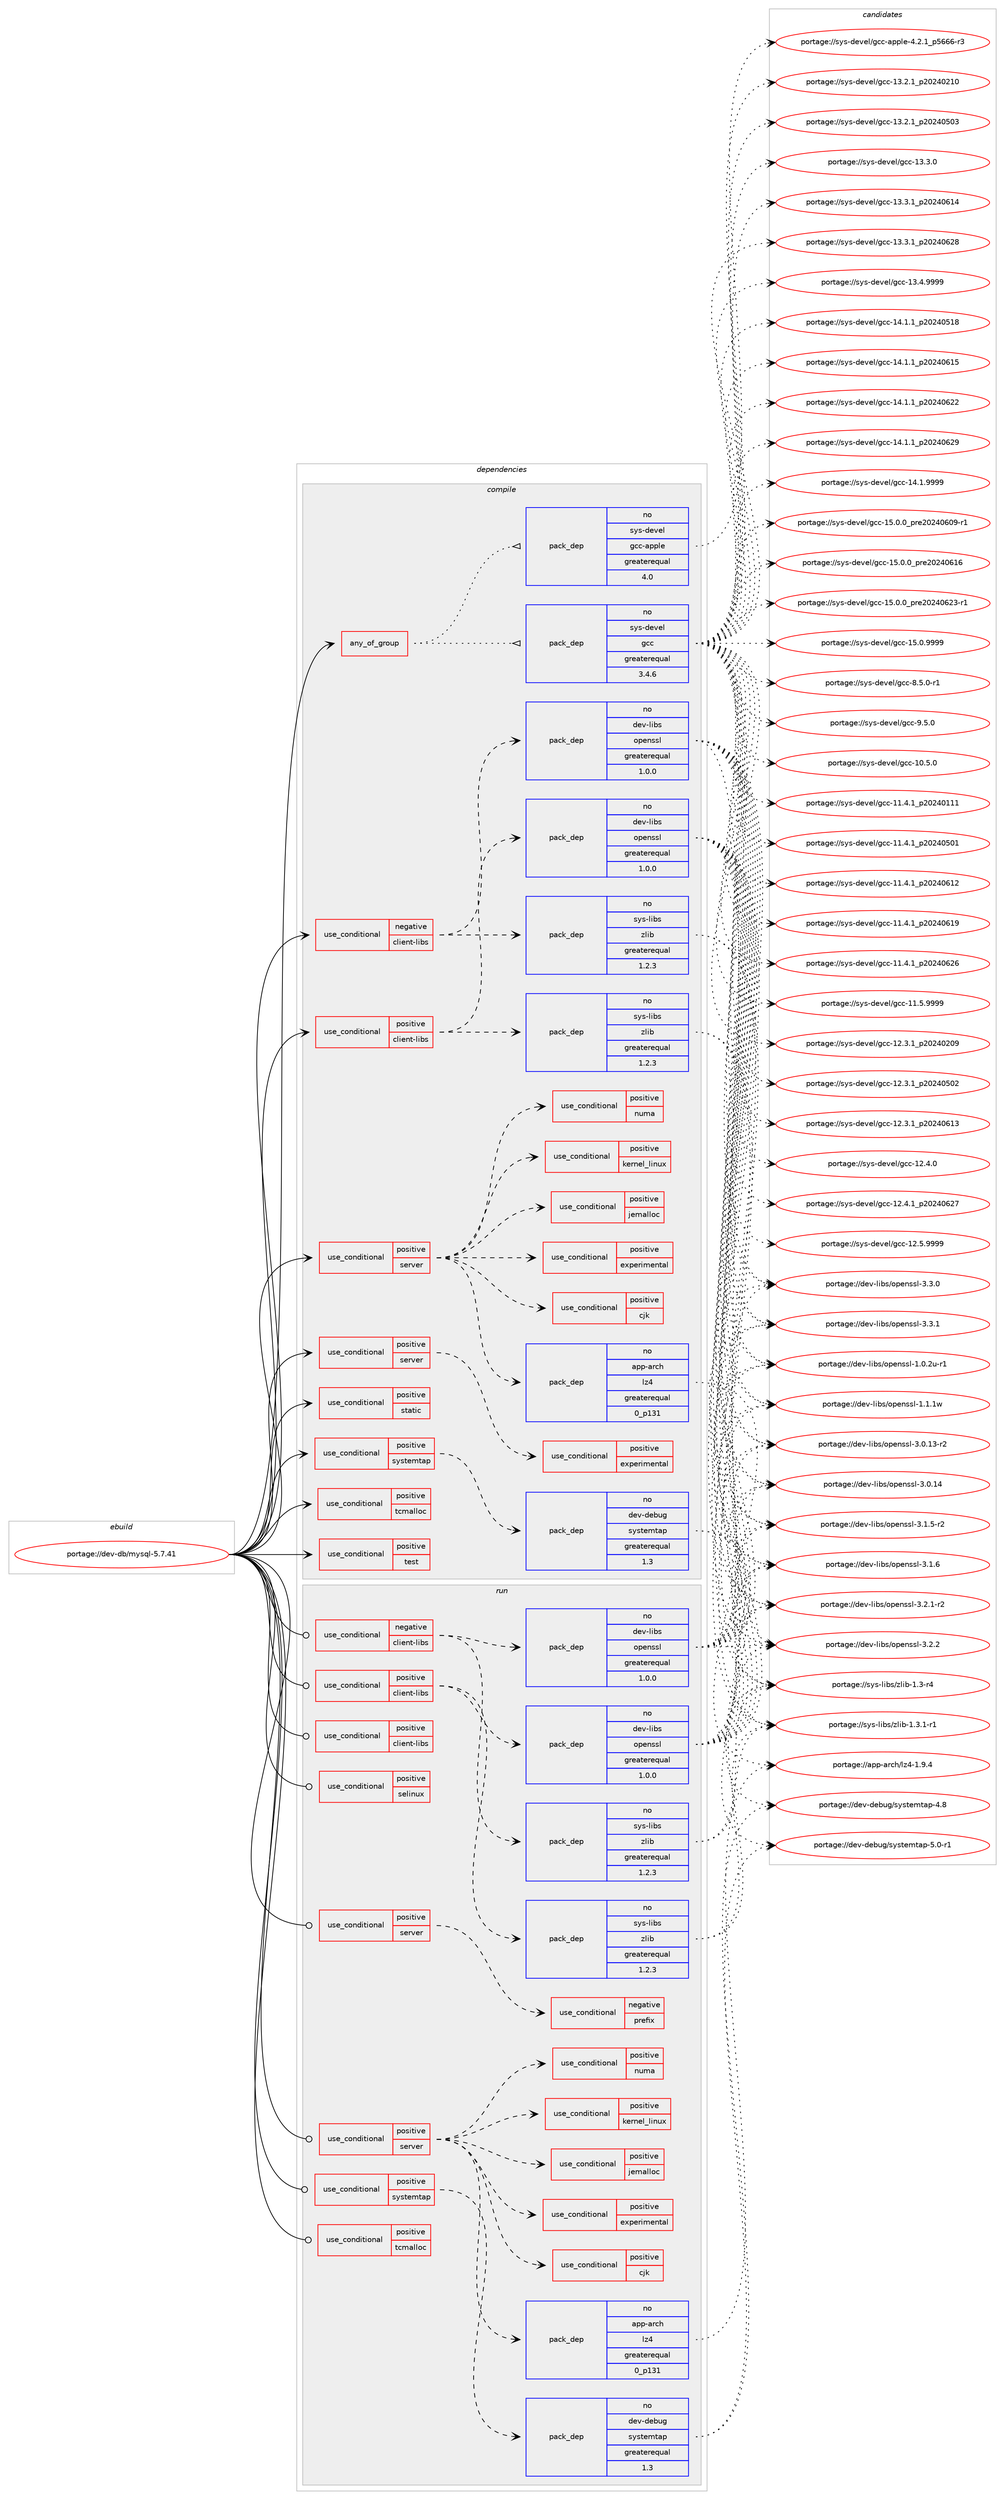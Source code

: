 digraph prolog {

# *************
# Graph options
# *************

newrank=true;
concentrate=true;
compound=true;
graph [rankdir=LR,fontname=Helvetica,fontsize=10,ranksep=1.5];#, ranksep=2.5, nodesep=0.2];
edge  [arrowhead=vee];
node  [fontname=Helvetica,fontsize=10];

# **********
# The ebuild
# **********

subgraph cluster_leftcol {
color=gray;
rank=same;
label=<<i>ebuild</i>>;
id [label="portage://dev-db/mysql-5.7.41", color=red, width=4, href="../dev-db/mysql-5.7.41.svg"];
}

# ****************
# The dependencies
# ****************

subgraph cluster_midcol {
color=gray;
label=<<i>dependencies</i>>;
subgraph cluster_compile {
fillcolor="#eeeeee";
style=filled;
label=<<i>compile</i>>;
subgraph any852 {
dependency30864 [label=<<TABLE BORDER="0" CELLBORDER="1" CELLSPACING="0" CELLPADDING="4"><TR><TD CELLPADDING="10">any_of_group</TD></TR></TABLE>>, shape=none, color=red];subgraph pack12685 {
dependency30865 [label=<<TABLE BORDER="0" CELLBORDER="1" CELLSPACING="0" CELLPADDING="4" WIDTH="220"><TR><TD ROWSPAN="6" CELLPADDING="30">pack_dep</TD></TR><TR><TD WIDTH="110">no</TD></TR><TR><TD>sys-devel</TD></TR><TR><TD>gcc</TD></TR><TR><TD>greaterequal</TD></TR><TR><TD>3.4.6</TD></TR></TABLE>>, shape=none, color=blue];
}
dependency30864:e -> dependency30865:w [weight=20,style="dotted",arrowhead="oinv"];
subgraph pack12686 {
dependency30866 [label=<<TABLE BORDER="0" CELLBORDER="1" CELLSPACING="0" CELLPADDING="4" WIDTH="220"><TR><TD ROWSPAN="6" CELLPADDING="30">pack_dep</TD></TR><TR><TD WIDTH="110">no</TD></TR><TR><TD>sys-devel</TD></TR><TR><TD>gcc-apple</TD></TR><TR><TD>greaterequal</TD></TR><TR><TD>4.0</TD></TR></TABLE>>, shape=none, color=blue];
}
dependency30864:e -> dependency30866:w [weight=20,style="dotted",arrowhead="oinv"];
}
id:e -> dependency30864:w [weight=20,style="solid",arrowhead="vee"];
subgraph cond17272 {
dependency30867 [label=<<TABLE BORDER="0" CELLBORDER="1" CELLSPACING="0" CELLPADDING="4"><TR><TD ROWSPAN="3" CELLPADDING="10">use_conditional</TD></TR><TR><TD>negative</TD></TR><TR><TD>client-libs</TD></TR></TABLE>>, shape=none, color=red];
# *** BEGIN UNKNOWN DEPENDENCY TYPE (TODO) ***
# dependency30867 -> package_dependency(portage://dev-db/mysql-5.7.41,install,no,dev-db,mysql-connector-c,none,[,,],[],[use(optenable(abi_x86_32),negative),use(optenable(abi_x86_64),negative),use(optenable(abi_x86_x32),negative),use(optenable(abi_mips_n32),negative),use(optenable(abi_mips_n64),negative),use(optenable(abi_mips_o32),negative),use(optenable(abi_s390_32),negative),use(optenable(abi_s390_64),negative),use(optenable(static-libs),none)])
# *** END UNKNOWN DEPENDENCY TYPE (TODO) ***

subgraph pack12687 {
dependency30868 [label=<<TABLE BORDER="0" CELLBORDER="1" CELLSPACING="0" CELLPADDING="4" WIDTH="220"><TR><TD ROWSPAN="6" CELLPADDING="30">pack_dep</TD></TR><TR><TD WIDTH="110">no</TD></TR><TR><TD>sys-libs</TD></TR><TR><TD>zlib</TD></TR><TR><TD>greaterequal</TD></TR><TR><TD>1.2.3</TD></TR></TABLE>>, shape=none, color=blue];
}
dependency30867:e -> dependency30868:w [weight=20,style="dashed",arrowhead="vee"];
subgraph pack12688 {
dependency30869 [label=<<TABLE BORDER="0" CELLBORDER="1" CELLSPACING="0" CELLPADDING="4" WIDTH="220"><TR><TD ROWSPAN="6" CELLPADDING="30">pack_dep</TD></TR><TR><TD WIDTH="110">no</TD></TR><TR><TD>dev-libs</TD></TR><TR><TD>openssl</TD></TR><TR><TD>greaterequal</TD></TR><TR><TD>1.0.0</TD></TR></TABLE>>, shape=none, color=blue];
}
dependency30867:e -> dependency30869:w [weight=20,style="dashed",arrowhead="vee"];
}
id:e -> dependency30867:w [weight=20,style="solid",arrowhead="vee"];
subgraph cond17273 {
dependency30870 [label=<<TABLE BORDER="0" CELLBORDER="1" CELLSPACING="0" CELLPADDING="4"><TR><TD ROWSPAN="3" CELLPADDING="10">use_conditional</TD></TR><TR><TD>positive</TD></TR><TR><TD>client-libs</TD></TR></TABLE>>, shape=none, color=red];
subgraph pack12689 {
dependency30871 [label=<<TABLE BORDER="0" CELLBORDER="1" CELLSPACING="0" CELLPADDING="4" WIDTH="220"><TR><TD ROWSPAN="6" CELLPADDING="30">pack_dep</TD></TR><TR><TD WIDTH="110">no</TD></TR><TR><TD>sys-libs</TD></TR><TR><TD>zlib</TD></TR><TR><TD>greaterequal</TD></TR><TR><TD>1.2.3</TD></TR></TABLE>>, shape=none, color=blue];
}
dependency30870:e -> dependency30871:w [weight=20,style="dashed",arrowhead="vee"];
subgraph pack12690 {
dependency30872 [label=<<TABLE BORDER="0" CELLBORDER="1" CELLSPACING="0" CELLPADDING="4" WIDTH="220"><TR><TD ROWSPAN="6" CELLPADDING="30">pack_dep</TD></TR><TR><TD WIDTH="110">no</TD></TR><TR><TD>dev-libs</TD></TR><TR><TD>openssl</TD></TR><TR><TD>greaterequal</TD></TR><TR><TD>1.0.0</TD></TR></TABLE>>, shape=none, color=blue];
}
dependency30870:e -> dependency30872:w [weight=20,style="dashed",arrowhead="vee"];
}
id:e -> dependency30870:w [weight=20,style="solid",arrowhead="vee"];
subgraph cond17274 {
dependency30873 [label=<<TABLE BORDER="0" CELLBORDER="1" CELLSPACING="0" CELLPADDING="4"><TR><TD ROWSPAN="3" CELLPADDING="10">use_conditional</TD></TR><TR><TD>positive</TD></TR><TR><TD>server</TD></TR></TABLE>>, shape=none, color=red];
subgraph pack12691 {
dependency30874 [label=<<TABLE BORDER="0" CELLBORDER="1" CELLSPACING="0" CELLPADDING="4" WIDTH="220"><TR><TD ROWSPAN="6" CELLPADDING="30">pack_dep</TD></TR><TR><TD WIDTH="110">no</TD></TR><TR><TD>app-arch</TD></TR><TR><TD>lz4</TD></TR><TR><TD>greaterequal</TD></TR><TR><TD>0_p131</TD></TR></TABLE>>, shape=none, color=blue];
}
dependency30873:e -> dependency30874:w [weight=20,style="dashed",arrowhead="vee"];
# *** BEGIN UNKNOWN DEPENDENCY TYPE (TODO) ***
# dependency30873 -> package_dependency(portage://dev-db/mysql-5.7.41,install,no,virtual,libcrypt,none,[,,],any_same_slot,[])
# *** END UNKNOWN DEPENDENCY TYPE (TODO) ***

subgraph cond17275 {
dependency30875 [label=<<TABLE BORDER="0" CELLBORDER="1" CELLSPACING="0" CELLPADDING="4"><TR><TD ROWSPAN="3" CELLPADDING="10">use_conditional</TD></TR><TR><TD>positive</TD></TR><TR><TD>cjk</TD></TR></TABLE>>, shape=none, color=red];
# *** BEGIN UNKNOWN DEPENDENCY TYPE (TODO) ***
# dependency30875 -> package_dependency(portage://dev-db/mysql-5.7.41,install,no,app-text,mecab,none,[,,],any_same_slot,[])
# *** END UNKNOWN DEPENDENCY TYPE (TODO) ***

}
dependency30873:e -> dependency30875:w [weight=20,style="dashed",arrowhead="vee"];
subgraph cond17276 {
dependency30876 [label=<<TABLE BORDER="0" CELLBORDER="1" CELLSPACING="0" CELLPADDING="4"><TR><TD ROWSPAN="3" CELLPADDING="10">use_conditional</TD></TR><TR><TD>positive</TD></TR><TR><TD>experimental</TD></TR></TABLE>>, shape=none, color=red];
# *** BEGIN UNKNOWN DEPENDENCY TYPE (TODO) ***
# dependency30876 -> package_dependency(portage://dev-db/mysql-5.7.41,install,no,dev-libs,libevent,none,[,,],any_same_slot,[use(enable(ssl),none)])
# *** END UNKNOWN DEPENDENCY TYPE (TODO) ***

# *** BEGIN UNKNOWN DEPENDENCY TYPE (TODO) ***
# dependency30876 -> package_dependency(portage://dev-db/mysql-5.7.41,install,no,dev-libs,protobuf,none,[,,],any_same_slot,[])
# *** END UNKNOWN DEPENDENCY TYPE (TODO) ***

# *** BEGIN UNKNOWN DEPENDENCY TYPE (TODO) ***
# dependency30876 -> package_dependency(portage://dev-db/mysql-5.7.41,install,no,net-libs,libtirpc,none,[,,],any_same_slot,[])
# *** END UNKNOWN DEPENDENCY TYPE (TODO) ***

}
dependency30873:e -> dependency30876:w [weight=20,style="dashed",arrowhead="vee"];
subgraph cond17277 {
dependency30877 [label=<<TABLE BORDER="0" CELLBORDER="1" CELLSPACING="0" CELLPADDING="4"><TR><TD ROWSPAN="3" CELLPADDING="10">use_conditional</TD></TR><TR><TD>positive</TD></TR><TR><TD>jemalloc</TD></TR></TABLE>>, shape=none, color=red];
# *** BEGIN UNKNOWN DEPENDENCY TYPE (TODO) ***
# dependency30877 -> package_dependency(portage://dev-db/mysql-5.7.41,install,no,dev-libs,jemalloc,none,[,,],[slot(0),equal],[])
# *** END UNKNOWN DEPENDENCY TYPE (TODO) ***

}
dependency30873:e -> dependency30877:w [weight=20,style="dashed",arrowhead="vee"];
subgraph cond17278 {
dependency30878 [label=<<TABLE BORDER="0" CELLBORDER="1" CELLSPACING="0" CELLPADDING="4"><TR><TD ROWSPAN="3" CELLPADDING="10">use_conditional</TD></TR><TR><TD>positive</TD></TR><TR><TD>kernel_linux</TD></TR></TABLE>>, shape=none, color=red];
# *** BEGIN UNKNOWN DEPENDENCY TYPE (TODO) ***
# dependency30878 -> package_dependency(portage://dev-db/mysql-5.7.41,install,no,dev-libs,libaio,none,[,,],[slot(0),equal],[])
# *** END UNKNOWN DEPENDENCY TYPE (TODO) ***

# *** BEGIN UNKNOWN DEPENDENCY TYPE (TODO) ***
# dependency30878 -> package_dependency(portage://dev-db/mysql-5.7.41,install,no,sys-process,procps,none,[,,],[slot(0),equal],[])
# *** END UNKNOWN DEPENDENCY TYPE (TODO) ***

}
dependency30873:e -> dependency30878:w [weight=20,style="dashed",arrowhead="vee"];
subgraph cond17279 {
dependency30879 [label=<<TABLE BORDER="0" CELLBORDER="1" CELLSPACING="0" CELLPADDING="4"><TR><TD ROWSPAN="3" CELLPADDING="10">use_conditional</TD></TR><TR><TD>positive</TD></TR><TR><TD>numa</TD></TR></TABLE>>, shape=none, color=red];
# *** BEGIN UNKNOWN DEPENDENCY TYPE (TODO) ***
# dependency30879 -> package_dependency(portage://dev-db/mysql-5.7.41,install,no,sys-process,numactl,none,[,,],[],[])
# *** END UNKNOWN DEPENDENCY TYPE (TODO) ***

}
dependency30873:e -> dependency30879:w [weight=20,style="dashed",arrowhead="vee"];
}
id:e -> dependency30873:w [weight=20,style="solid",arrowhead="vee"];
subgraph cond17280 {
dependency30880 [label=<<TABLE BORDER="0" CELLBORDER="1" CELLSPACING="0" CELLPADDING="4"><TR><TD ROWSPAN="3" CELLPADDING="10">use_conditional</TD></TR><TR><TD>positive</TD></TR><TR><TD>server</TD></TR></TABLE>>, shape=none, color=red];
# *** BEGIN UNKNOWN DEPENDENCY TYPE (TODO) ***
# dependency30880 -> package_dependency(portage://dev-db/mysql-5.7.41,install,no,dev-libs,libevent,none,[,,],any_same_slot,[use(enable(ssl),none)])
# *** END UNKNOWN DEPENDENCY TYPE (TODO) ***

subgraph cond17281 {
dependency30881 [label=<<TABLE BORDER="0" CELLBORDER="1" CELLSPACING="0" CELLPADDING="4"><TR><TD ROWSPAN="3" CELLPADDING="10">use_conditional</TD></TR><TR><TD>positive</TD></TR><TR><TD>experimental</TD></TR></TABLE>>, shape=none, color=red];
# *** BEGIN UNKNOWN DEPENDENCY TYPE (TODO) ***
# dependency30881 -> package_dependency(portage://dev-db/mysql-5.7.41,install,no,net-libs,rpcsvc-proto,none,[,,],[],[])
# *** END UNKNOWN DEPENDENCY TYPE (TODO) ***

}
dependency30880:e -> dependency30881:w [weight=20,style="dashed",arrowhead="vee"];
}
id:e -> dependency30880:w [weight=20,style="solid",arrowhead="vee"];
subgraph cond17282 {
dependency30882 [label=<<TABLE BORDER="0" CELLBORDER="1" CELLSPACING="0" CELLPADDING="4"><TR><TD ROWSPAN="3" CELLPADDING="10">use_conditional</TD></TR><TR><TD>positive</TD></TR><TR><TD>static</TD></TR></TABLE>>, shape=none, color=red];
# *** BEGIN UNKNOWN DEPENDENCY TYPE (TODO) ***
# dependency30882 -> package_dependency(portage://dev-db/mysql-5.7.41,install,no,sys-libs,ncurses,none,[,,],[],[use(enable(static-libs),none)])
# *** END UNKNOWN DEPENDENCY TYPE (TODO) ***

}
id:e -> dependency30882:w [weight=20,style="solid",arrowhead="vee"];
subgraph cond17283 {
dependency30883 [label=<<TABLE BORDER="0" CELLBORDER="1" CELLSPACING="0" CELLPADDING="4"><TR><TD ROWSPAN="3" CELLPADDING="10">use_conditional</TD></TR><TR><TD>positive</TD></TR><TR><TD>systemtap</TD></TR></TABLE>>, shape=none, color=red];
subgraph pack12692 {
dependency30884 [label=<<TABLE BORDER="0" CELLBORDER="1" CELLSPACING="0" CELLPADDING="4" WIDTH="220"><TR><TD ROWSPAN="6" CELLPADDING="30">pack_dep</TD></TR><TR><TD WIDTH="110">no</TD></TR><TR><TD>dev-debug</TD></TR><TR><TD>systemtap</TD></TR><TR><TD>greaterequal</TD></TR><TR><TD>1.3</TD></TR></TABLE>>, shape=none, color=blue];
}
dependency30883:e -> dependency30884:w [weight=20,style="dashed",arrowhead="vee"];
}
id:e -> dependency30883:w [weight=20,style="solid",arrowhead="vee"];
subgraph cond17284 {
dependency30885 [label=<<TABLE BORDER="0" CELLBORDER="1" CELLSPACING="0" CELLPADDING="4"><TR><TD ROWSPAN="3" CELLPADDING="10">use_conditional</TD></TR><TR><TD>positive</TD></TR><TR><TD>tcmalloc</TD></TR></TABLE>>, shape=none, color=red];
# *** BEGIN UNKNOWN DEPENDENCY TYPE (TODO) ***
# dependency30885 -> package_dependency(portage://dev-db/mysql-5.7.41,install,no,dev-util,google-perftools,none,[,,],[slot(0),equal],[])
# *** END UNKNOWN DEPENDENCY TYPE (TODO) ***

}
id:e -> dependency30885:w [weight=20,style="solid",arrowhead="vee"];
subgraph cond17285 {
dependency30886 [label=<<TABLE BORDER="0" CELLBORDER="1" CELLSPACING="0" CELLPADDING="4"><TR><TD ROWSPAN="3" CELLPADDING="10">use_conditional</TD></TR><TR><TD>positive</TD></TR><TR><TD>test</TD></TR></TABLE>>, shape=none, color=red];
# *** BEGIN UNKNOWN DEPENDENCY TYPE (TODO) ***
# dependency30886 -> package_dependency(portage://dev-db/mysql-5.7.41,install,no,acct-group,mysql,none,[,,],[],[])
# *** END UNKNOWN DEPENDENCY TYPE (TODO) ***

# *** BEGIN UNKNOWN DEPENDENCY TYPE (TODO) ***
# dependency30886 -> package_dependency(portage://dev-db/mysql-5.7.41,install,no,acct-user,mysql,none,[,,],[],[])
# *** END UNKNOWN DEPENDENCY TYPE (TODO) ***

# *** BEGIN UNKNOWN DEPENDENCY TYPE (TODO) ***
# dependency30886 -> package_dependency(portage://dev-db/mysql-5.7.41,install,no,dev-perl,JSON,none,[,,],[],[])
# *** END UNKNOWN DEPENDENCY TYPE (TODO) ***

}
id:e -> dependency30886:w [weight=20,style="solid",arrowhead="vee"];
# *** BEGIN UNKNOWN DEPENDENCY TYPE (TODO) ***
# id -> package_dependency(portage://dev-db/mysql-5.7.41,install,no,app-alternatives,yacc,none,[,,],[],[])
# *** END UNKNOWN DEPENDENCY TYPE (TODO) ***

# *** BEGIN UNKNOWN DEPENDENCY TYPE (TODO) ***
# id -> package_dependency(portage://dev-db/mysql-5.7.41,install,no,dev-libs,protobuf,none,[,,],[],[])
# *** END UNKNOWN DEPENDENCY TYPE (TODO) ***

# *** BEGIN UNKNOWN DEPENDENCY TYPE (TODO) ***
# id -> package_dependency(portage://dev-db/mysql-5.7.41,install,no,sys-libs,ncurses,none,[,,],[slot(0),equal],[])
# *** END UNKNOWN DEPENDENCY TYPE (TODO) ***

}
subgraph cluster_compileandrun {
fillcolor="#eeeeee";
style=filled;
label=<<i>compile and run</i>>;
}
subgraph cluster_run {
fillcolor="#eeeeee";
style=filled;
label=<<i>run</i>>;
subgraph cond17286 {
dependency30887 [label=<<TABLE BORDER="0" CELLBORDER="1" CELLSPACING="0" CELLPADDING="4"><TR><TD ROWSPAN="3" CELLPADDING="10">use_conditional</TD></TR><TR><TD>negative</TD></TR><TR><TD>client-libs</TD></TR></TABLE>>, shape=none, color=red];
# *** BEGIN UNKNOWN DEPENDENCY TYPE (TODO) ***
# dependency30887 -> package_dependency(portage://dev-db/mysql-5.7.41,run,no,dev-db,mysql-connector-c,none,[,,],[],[use(optenable(abi_x86_32),negative),use(optenable(abi_x86_64),negative),use(optenable(abi_x86_x32),negative),use(optenable(abi_mips_n32),negative),use(optenable(abi_mips_n64),negative),use(optenable(abi_mips_o32),negative),use(optenable(abi_s390_32),negative),use(optenable(abi_s390_64),negative),use(optenable(static-libs),none)])
# *** END UNKNOWN DEPENDENCY TYPE (TODO) ***

subgraph pack12693 {
dependency30888 [label=<<TABLE BORDER="0" CELLBORDER="1" CELLSPACING="0" CELLPADDING="4" WIDTH="220"><TR><TD ROWSPAN="6" CELLPADDING="30">pack_dep</TD></TR><TR><TD WIDTH="110">no</TD></TR><TR><TD>sys-libs</TD></TR><TR><TD>zlib</TD></TR><TR><TD>greaterequal</TD></TR><TR><TD>1.2.3</TD></TR></TABLE>>, shape=none, color=blue];
}
dependency30887:e -> dependency30888:w [weight=20,style="dashed",arrowhead="vee"];
subgraph pack12694 {
dependency30889 [label=<<TABLE BORDER="0" CELLBORDER="1" CELLSPACING="0" CELLPADDING="4" WIDTH="220"><TR><TD ROWSPAN="6" CELLPADDING="30">pack_dep</TD></TR><TR><TD WIDTH="110">no</TD></TR><TR><TD>dev-libs</TD></TR><TR><TD>openssl</TD></TR><TR><TD>greaterequal</TD></TR><TR><TD>1.0.0</TD></TR></TABLE>>, shape=none, color=blue];
}
dependency30887:e -> dependency30889:w [weight=20,style="dashed",arrowhead="vee"];
}
id:e -> dependency30887:w [weight=20,style="solid",arrowhead="odot"];
subgraph cond17287 {
dependency30890 [label=<<TABLE BORDER="0" CELLBORDER="1" CELLSPACING="0" CELLPADDING="4"><TR><TD ROWSPAN="3" CELLPADDING="10">use_conditional</TD></TR><TR><TD>positive</TD></TR><TR><TD>client-libs</TD></TR></TABLE>>, shape=none, color=red];
subgraph pack12695 {
dependency30891 [label=<<TABLE BORDER="0" CELLBORDER="1" CELLSPACING="0" CELLPADDING="4" WIDTH="220"><TR><TD ROWSPAN="6" CELLPADDING="30">pack_dep</TD></TR><TR><TD WIDTH="110">no</TD></TR><TR><TD>sys-libs</TD></TR><TR><TD>zlib</TD></TR><TR><TD>greaterequal</TD></TR><TR><TD>1.2.3</TD></TR></TABLE>>, shape=none, color=blue];
}
dependency30890:e -> dependency30891:w [weight=20,style="dashed",arrowhead="vee"];
subgraph pack12696 {
dependency30892 [label=<<TABLE BORDER="0" CELLBORDER="1" CELLSPACING="0" CELLPADDING="4" WIDTH="220"><TR><TD ROWSPAN="6" CELLPADDING="30">pack_dep</TD></TR><TR><TD WIDTH="110">no</TD></TR><TR><TD>dev-libs</TD></TR><TR><TD>openssl</TD></TR><TR><TD>greaterequal</TD></TR><TR><TD>1.0.0</TD></TR></TABLE>>, shape=none, color=blue];
}
dependency30890:e -> dependency30892:w [weight=20,style="dashed",arrowhead="vee"];
}
id:e -> dependency30890:w [weight=20,style="solid",arrowhead="odot"];
subgraph cond17288 {
dependency30893 [label=<<TABLE BORDER="0" CELLBORDER="1" CELLSPACING="0" CELLPADDING="4"><TR><TD ROWSPAN="3" CELLPADDING="10">use_conditional</TD></TR><TR><TD>positive</TD></TR><TR><TD>client-libs</TD></TR></TABLE>>, shape=none, color=red];
# *** BEGIN UNKNOWN DEPENDENCY TYPE (TODO) ***
# dependency30893 -> package_dependency(portage://dev-db/mysql-5.7.41,run,weak,dev-db,mariadb-connector-c,none,[,,],[],[use(enable(mysqlcompat),none)])
# *** END UNKNOWN DEPENDENCY TYPE (TODO) ***

# *** BEGIN UNKNOWN DEPENDENCY TYPE (TODO) ***
# dependency30893 -> package_dependency(portage://dev-db/mysql-5.7.41,run,weak,dev-db,mysql-connector-c,none,[,,],[],[])
# *** END UNKNOWN DEPENDENCY TYPE (TODO) ***

# *** BEGIN UNKNOWN DEPENDENCY TYPE (TODO) ***
# dependency30893 -> package_dependency(portage://dev-db/mysql-5.7.41,run,no,dev-libs,protobuf,none,[,,],any_same_slot,[])
# *** END UNKNOWN DEPENDENCY TYPE (TODO) ***

}
id:e -> dependency30893:w [weight=20,style="solid",arrowhead="odot"];
subgraph cond17289 {
dependency30894 [label=<<TABLE BORDER="0" CELLBORDER="1" CELLSPACING="0" CELLPADDING="4"><TR><TD ROWSPAN="3" CELLPADDING="10">use_conditional</TD></TR><TR><TD>positive</TD></TR><TR><TD>selinux</TD></TR></TABLE>>, shape=none, color=red];
# *** BEGIN UNKNOWN DEPENDENCY TYPE (TODO) ***
# dependency30894 -> package_dependency(portage://dev-db/mysql-5.7.41,run,no,sec-policy,selinux-mysql,none,[,,],[],[])
# *** END UNKNOWN DEPENDENCY TYPE (TODO) ***

}
id:e -> dependency30894:w [weight=20,style="solid",arrowhead="odot"];
subgraph cond17290 {
dependency30895 [label=<<TABLE BORDER="0" CELLBORDER="1" CELLSPACING="0" CELLPADDING="4"><TR><TD ROWSPAN="3" CELLPADDING="10">use_conditional</TD></TR><TR><TD>positive</TD></TR><TR><TD>server</TD></TR></TABLE>>, shape=none, color=red];
subgraph cond17291 {
dependency30896 [label=<<TABLE BORDER="0" CELLBORDER="1" CELLSPACING="0" CELLPADDING="4"><TR><TD ROWSPAN="3" CELLPADDING="10">use_conditional</TD></TR><TR><TD>negative</TD></TR><TR><TD>prefix</TD></TR></TABLE>>, shape=none, color=red];
# *** BEGIN UNKNOWN DEPENDENCY TYPE (TODO) ***
# dependency30896 -> package_dependency(portage://dev-db/mysql-5.7.41,run,no,acct-group,mysql,none,[,,],[],[])
# *** END UNKNOWN DEPENDENCY TYPE (TODO) ***

# *** BEGIN UNKNOWN DEPENDENCY TYPE (TODO) ***
# dependency30896 -> package_dependency(portage://dev-db/mysql-5.7.41,run,no,acct-user,mysql,none,[,,],[],[])
# *** END UNKNOWN DEPENDENCY TYPE (TODO) ***

# *** BEGIN UNKNOWN DEPENDENCY TYPE (TODO) ***
# dependency30896 -> package_dependency(portage://dev-db/mysql-5.7.41,run,no,dev-db,mysql-init-scripts,none,[,,],[],[])
# *** END UNKNOWN DEPENDENCY TYPE (TODO) ***

}
dependency30895:e -> dependency30896:w [weight=20,style="dashed",arrowhead="vee"];
}
id:e -> dependency30895:w [weight=20,style="solid",arrowhead="odot"];
subgraph cond17292 {
dependency30897 [label=<<TABLE BORDER="0" CELLBORDER="1" CELLSPACING="0" CELLPADDING="4"><TR><TD ROWSPAN="3" CELLPADDING="10">use_conditional</TD></TR><TR><TD>positive</TD></TR><TR><TD>server</TD></TR></TABLE>>, shape=none, color=red];
subgraph pack12697 {
dependency30898 [label=<<TABLE BORDER="0" CELLBORDER="1" CELLSPACING="0" CELLPADDING="4" WIDTH="220"><TR><TD ROWSPAN="6" CELLPADDING="30">pack_dep</TD></TR><TR><TD WIDTH="110">no</TD></TR><TR><TD>app-arch</TD></TR><TR><TD>lz4</TD></TR><TR><TD>greaterequal</TD></TR><TR><TD>0_p131</TD></TR></TABLE>>, shape=none, color=blue];
}
dependency30897:e -> dependency30898:w [weight=20,style="dashed",arrowhead="vee"];
# *** BEGIN UNKNOWN DEPENDENCY TYPE (TODO) ***
# dependency30897 -> package_dependency(portage://dev-db/mysql-5.7.41,run,no,virtual,libcrypt,none,[,,],any_same_slot,[])
# *** END UNKNOWN DEPENDENCY TYPE (TODO) ***

subgraph cond17293 {
dependency30899 [label=<<TABLE BORDER="0" CELLBORDER="1" CELLSPACING="0" CELLPADDING="4"><TR><TD ROWSPAN="3" CELLPADDING="10">use_conditional</TD></TR><TR><TD>positive</TD></TR><TR><TD>cjk</TD></TR></TABLE>>, shape=none, color=red];
# *** BEGIN UNKNOWN DEPENDENCY TYPE (TODO) ***
# dependency30899 -> package_dependency(portage://dev-db/mysql-5.7.41,run,no,app-text,mecab,none,[,,],any_same_slot,[])
# *** END UNKNOWN DEPENDENCY TYPE (TODO) ***

}
dependency30897:e -> dependency30899:w [weight=20,style="dashed",arrowhead="vee"];
subgraph cond17294 {
dependency30900 [label=<<TABLE BORDER="0" CELLBORDER="1" CELLSPACING="0" CELLPADDING="4"><TR><TD ROWSPAN="3" CELLPADDING="10">use_conditional</TD></TR><TR><TD>positive</TD></TR><TR><TD>experimental</TD></TR></TABLE>>, shape=none, color=red];
# *** BEGIN UNKNOWN DEPENDENCY TYPE (TODO) ***
# dependency30900 -> package_dependency(portage://dev-db/mysql-5.7.41,run,no,dev-libs,libevent,none,[,,],any_same_slot,[use(enable(ssl),none)])
# *** END UNKNOWN DEPENDENCY TYPE (TODO) ***

# *** BEGIN UNKNOWN DEPENDENCY TYPE (TODO) ***
# dependency30900 -> package_dependency(portage://dev-db/mysql-5.7.41,run,no,dev-libs,protobuf,none,[,,],any_same_slot,[])
# *** END UNKNOWN DEPENDENCY TYPE (TODO) ***

# *** BEGIN UNKNOWN DEPENDENCY TYPE (TODO) ***
# dependency30900 -> package_dependency(portage://dev-db/mysql-5.7.41,run,no,net-libs,libtirpc,none,[,,],any_same_slot,[])
# *** END UNKNOWN DEPENDENCY TYPE (TODO) ***

}
dependency30897:e -> dependency30900:w [weight=20,style="dashed",arrowhead="vee"];
subgraph cond17295 {
dependency30901 [label=<<TABLE BORDER="0" CELLBORDER="1" CELLSPACING="0" CELLPADDING="4"><TR><TD ROWSPAN="3" CELLPADDING="10">use_conditional</TD></TR><TR><TD>positive</TD></TR><TR><TD>jemalloc</TD></TR></TABLE>>, shape=none, color=red];
# *** BEGIN UNKNOWN DEPENDENCY TYPE (TODO) ***
# dependency30901 -> package_dependency(portage://dev-db/mysql-5.7.41,run,no,dev-libs,jemalloc,none,[,,],[slot(0),equal],[])
# *** END UNKNOWN DEPENDENCY TYPE (TODO) ***

}
dependency30897:e -> dependency30901:w [weight=20,style="dashed",arrowhead="vee"];
subgraph cond17296 {
dependency30902 [label=<<TABLE BORDER="0" CELLBORDER="1" CELLSPACING="0" CELLPADDING="4"><TR><TD ROWSPAN="3" CELLPADDING="10">use_conditional</TD></TR><TR><TD>positive</TD></TR><TR><TD>kernel_linux</TD></TR></TABLE>>, shape=none, color=red];
# *** BEGIN UNKNOWN DEPENDENCY TYPE (TODO) ***
# dependency30902 -> package_dependency(portage://dev-db/mysql-5.7.41,run,no,dev-libs,libaio,none,[,,],[slot(0),equal],[])
# *** END UNKNOWN DEPENDENCY TYPE (TODO) ***

# *** BEGIN UNKNOWN DEPENDENCY TYPE (TODO) ***
# dependency30902 -> package_dependency(portage://dev-db/mysql-5.7.41,run,no,sys-process,procps,none,[,,],[slot(0),equal],[])
# *** END UNKNOWN DEPENDENCY TYPE (TODO) ***

}
dependency30897:e -> dependency30902:w [weight=20,style="dashed",arrowhead="vee"];
subgraph cond17297 {
dependency30903 [label=<<TABLE BORDER="0" CELLBORDER="1" CELLSPACING="0" CELLPADDING="4"><TR><TD ROWSPAN="3" CELLPADDING="10">use_conditional</TD></TR><TR><TD>positive</TD></TR><TR><TD>numa</TD></TR></TABLE>>, shape=none, color=red];
# *** BEGIN UNKNOWN DEPENDENCY TYPE (TODO) ***
# dependency30903 -> package_dependency(portage://dev-db/mysql-5.7.41,run,no,sys-process,numactl,none,[,,],[],[])
# *** END UNKNOWN DEPENDENCY TYPE (TODO) ***

}
dependency30897:e -> dependency30903:w [weight=20,style="dashed",arrowhead="vee"];
}
id:e -> dependency30897:w [weight=20,style="solid",arrowhead="odot"];
subgraph cond17298 {
dependency30904 [label=<<TABLE BORDER="0" CELLBORDER="1" CELLSPACING="0" CELLPADDING="4"><TR><TD ROWSPAN="3" CELLPADDING="10">use_conditional</TD></TR><TR><TD>positive</TD></TR><TR><TD>systemtap</TD></TR></TABLE>>, shape=none, color=red];
subgraph pack12698 {
dependency30905 [label=<<TABLE BORDER="0" CELLBORDER="1" CELLSPACING="0" CELLPADDING="4" WIDTH="220"><TR><TD ROWSPAN="6" CELLPADDING="30">pack_dep</TD></TR><TR><TD WIDTH="110">no</TD></TR><TR><TD>dev-debug</TD></TR><TR><TD>systemtap</TD></TR><TR><TD>greaterequal</TD></TR><TR><TD>1.3</TD></TR></TABLE>>, shape=none, color=blue];
}
dependency30904:e -> dependency30905:w [weight=20,style="dashed",arrowhead="vee"];
}
id:e -> dependency30904:w [weight=20,style="solid",arrowhead="odot"];
subgraph cond17299 {
dependency30906 [label=<<TABLE BORDER="0" CELLBORDER="1" CELLSPACING="0" CELLPADDING="4"><TR><TD ROWSPAN="3" CELLPADDING="10">use_conditional</TD></TR><TR><TD>positive</TD></TR><TR><TD>tcmalloc</TD></TR></TABLE>>, shape=none, color=red];
# *** BEGIN UNKNOWN DEPENDENCY TYPE (TODO) ***
# dependency30906 -> package_dependency(portage://dev-db/mysql-5.7.41,run,no,dev-util,google-perftools,none,[,,],[slot(0),equal],[])
# *** END UNKNOWN DEPENDENCY TYPE (TODO) ***

}
id:e -> dependency30906:w [weight=20,style="solid",arrowhead="odot"];
# *** BEGIN UNKNOWN DEPENDENCY TYPE (TODO) ***
# id -> package_dependency(portage://dev-db/mysql-5.7.41,run,no,sys-libs,ncurses,none,[,,],[slot(0),equal],[])
# *** END UNKNOWN DEPENDENCY TYPE (TODO) ***

# *** BEGIN UNKNOWN DEPENDENCY TYPE (TODO) ***
# id -> package_dependency(portage://dev-db/mysql-5.7.41,run,weak,dev-db,mariadb,none,[,,],[],[])
# *** END UNKNOWN DEPENDENCY TYPE (TODO) ***

# *** BEGIN UNKNOWN DEPENDENCY TYPE (TODO) ***
# id -> package_dependency(portage://dev-db/mysql-5.7.41,run,weak,dev-db,mariadb-galera,none,[,,],[],[])
# *** END UNKNOWN DEPENDENCY TYPE (TODO) ***

# *** BEGIN UNKNOWN DEPENDENCY TYPE (TODO) ***
# id -> package_dependency(portage://dev-db/mysql-5.7.41,run,weak,dev-db,mysql,none,[,,],[slot(0)],[])
# *** END UNKNOWN DEPENDENCY TYPE (TODO) ***

# *** BEGIN UNKNOWN DEPENDENCY TYPE (TODO) ***
# id -> package_dependency(portage://dev-db/mysql-5.7.41,run,weak,dev-db,mysql,none,[,,],[slot(8.0)],[])
# *** END UNKNOWN DEPENDENCY TYPE (TODO) ***

# *** BEGIN UNKNOWN DEPENDENCY TYPE (TODO) ***
# id -> package_dependency(portage://dev-db/mysql-5.7.41,run,weak,dev-db,mysql-cluster,none,[,,],[],[])
# *** END UNKNOWN DEPENDENCY TYPE (TODO) ***

# *** BEGIN UNKNOWN DEPENDENCY TYPE (TODO) ***
# id -> package_dependency(portage://dev-db/mysql-5.7.41,run,weak,dev-db,percona-server,none,[,,],[],[])
# *** END UNKNOWN DEPENDENCY TYPE (TODO) ***

}
}

# **************
# The candidates
# **************

subgraph cluster_choices {
rank=same;
color=gray;
label=<<i>candidates</i>>;

subgraph choice12685 {
color=black;
nodesep=1;
choice1151211154510010111810110847103999945494846534648 [label="portage://sys-devel/gcc-10.5.0", color=red, width=4,href="../sys-devel/gcc-10.5.0.svg"];
choice1151211154510010111810110847103999945494946524649951125048505248494949 [label="portage://sys-devel/gcc-11.4.1_p20240111", color=red, width=4,href="../sys-devel/gcc-11.4.1_p20240111.svg"];
choice1151211154510010111810110847103999945494946524649951125048505248534849 [label="portage://sys-devel/gcc-11.4.1_p20240501", color=red, width=4,href="../sys-devel/gcc-11.4.1_p20240501.svg"];
choice1151211154510010111810110847103999945494946524649951125048505248544950 [label="portage://sys-devel/gcc-11.4.1_p20240612", color=red, width=4,href="../sys-devel/gcc-11.4.1_p20240612.svg"];
choice1151211154510010111810110847103999945494946524649951125048505248544957 [label="portage://sys-devel/gcc-11.4.1_p20240619", color=red, width=4,href="../sys-devel/gcc-11.4.1_p20240619.svg"];
choice1151211154510010111810110847103999945494946524649951125048505248545054 [label="portage://sys-devel/gcc-11.4.1_p20240626", color=red, width=4,href="../sys-devel/gcc-11.4.1_p20240626.svg"];
choice1151211154510010111810110847103999945494946534657575757 [label="portage://sys-devel/gcc-11.5.9999", color=red, width=4,href="../sys-devel/gcc-11.5.9999.svg"];
choice1151211154510010111810110847103999945495046514649951125048505248504857 [label="portage://sys-devel/gcc-12.3.1_p20240209", color=red, width=4,href="../sys-devel/gcc-12.3.1_p20240209.svg"];
choice1151211154510010111810110847103999945495046514649951125048505248534850 [label="portage://sys-devel/gcc-12.3.1_p20240502", color=red, width=4,href="../sys-devel/gcc-12.3.1_p20240502.svg"];
choice1151211154510010111810110847103999945495046514649951125048505248544951 [label="portage://sys-devel/gcc-12.3.1_p20240613", color=red, width=4,href="../sys-devel/gcc-12.3.1_p20240613.svg"];
choice1151211154510010111810110847103999945495046524648 [label="portage://sys-devel/gcc-12.4.0", color=red, width=4,href="../sys-devel/gcc-12.4.0.svg"];
choice1151211154510010111810110847103999945495046524649951125048505248545055 [label="portage://sys-devel/gcc-12.4.1_p20240627", color=red, width=4,href="../sys-devel/gcc-12.4.1_p20240627.svg"];
choice1151211154510010111810110847103999945495046534657575757 [label="portage://sys-devel/gcc-12.5.9999", color=red, width=4,href="../sys-devel/gcc-12.5.9999.svg"];
choice1151211154510010111810110847103999945495146504649951125048505248504948 [label="portage://sys-devel/gcc-13.2.1_p20240210", color=red, width=4,href="../sys-devel/gcc-13.2.1_p20240210.svg"];
choice1151211154510010111810110847103999945495146504649951125048505248534851 [label="portage://sys-devel/gcc-13.2.1_p20240503", color=red, width=4,href="../sys-devel/gcc-13.2.1_p20240503.svg"];
choice1151211154510010111810110847103999945495146514648 [label="portage://sys-devel/gcc-13.3.0", color=red, width=4,href="../sys-devel/gcc-13.3.0.svg"];
choice1151211154510010111810110847103999945495146514649951125048505248544952 [label="portage://sys-devel/gcc-13.3.1_p20240614", color=red, width=4,href="../sys-devel/gcc-13.3.1_p20240614.svg"];
choice1151211154510010111810110847103999945495146514649951125048505248545056 [label="portage://sys-devel/gcc-13.3.1_p20240628", color=red, width=4,href="../sys-devel/gcc-13.3.1_p20240628.svg"];
choice1151211154510010111810110847103999945495146524657575757 [label="portage://sys-devel/gcc-13.4.9999", color=red, width=4,href="../sys-devel/gcc-13.4.9999.svg"];
choice1151211154510010111810110847103999945495246494649951125048505248534956 [label="portage://sys-devel/gcc-14.1.1_p20240518", color=red, width=4,href="../sys-devel/gcc-14.1.1_p20240518.svg"];
choice1151211154510010111810110847103999945495246494649951125048505248544953 [label="portage://sys-devel/gcc-14.1.1_p20240615", color=red, width=4,href="../sys-devel/gcc-14.1.1_p20240615.svg"];
choice1151211154510010111810110847103999945495246494649951125048505248545050 [label="portage://sys-devel/gcc-14.1.1_p20240622", color=red, width=4,href="../sys-devel/gcc-14.1.1_p20240622.svg"];
choice1151211154510010111810110847103999945495246494649951125048505248545057 [label="portage://sys-devel/gcc-14.1.1_p20240629", color=red, width=4,href="../sys-devel/gcc-14.1.1_p20240629.svg"];
choice1151211154510010111810110847103999945495246494657575757 [label="portage://sys-devel/gcc-14.1.9999", color=red, width=4,href="../sys-devel/gcc-14.1.9999.svg"];
choice11512111545100101118101108471039999454953464846489511211410150485052485448574511449 [label="portage://sys-devel/gcc-15.0.0_pre20240609-r1", color=red, width=4,href="../sys-devel/gcc-15.0.0_pre20240609-r1.svg"];
choice1151211154510010111810110847103999945495346484648951121141015048505248544954 [label="portage://sys-devel/gcc-15.0.0_pre20240616", color=red, width=4,href="../sys-devel/gcc-15.0.0_pre20240616.svg"];
choice11512111545100101118101108471039999454953464846489511211410150485052485450514511449 [label="portage://sys-devel/gcc-15.0.0_pre20240623-r1", color=red, width=4,href="../sys-devel/gcc-15.0.0_pre20240623-r1.svg"];
choice1151211154510010111810110847103999945495346484657575757 [label="portage://sys-devel/gcc-15.0.9999", color=red, width=4,href="../sys-devel/gcc-15.0.9999.svg"];
choice115121115451001011181011084710399994556465346484511449 [label="portage://sys-devel/gcc-8.5.0-r1", color=red, width=4,href="../sys-devel/gcc-8.5.0-r1.svg"];
choice11512111545100101118101108471039999455746534648 [label="portage://sys-devel/gcc-9.5.0", color=red, width=4,href="../sys-devel/gcc-9.5.0.svg"];
dependency30865:e -> choice1151211154510010111810110847103999945494846534648:w [style=dotted,weight="100"];
dependency30865:e -> choice1151211154510010111810110847103999945494946524649951125048505248494949:w [style=dotted,weight="100"];
dependency30865:e -> choice1151211154510010111810110847103999945494946524649951125048505248534849:w [style=dotted,weight="100"];
dependency30865:e -> choice1151211154510010111810110847103999945494946524649951125048505248544950:w [style=dotted,weight="100"];
dependency30865:e -> choice1151211154510010111810110847103999945494946524649951125048505248544957:w [style=dotted,weight="100"];
dependency30865:e -> choice1151211154510010111810110847103999945494946524649951125048505248545054:w [style=dotted,weight="100"];
dependency30865:e -> choice1151211154510010111810110847103999945494946534657575757:w [style=dotted,weight="100"];
dependency30865:e -> choice1151211154510010111810110847103999945495046514649951125048505248504857:w [style=dotted,weight="100"];
dependency30865:e -> choice1151211154510010111810110847103999945495046514649951125048505248534850:w [style=dotted,weight="100"];
dependency30865:e -> choice1151211154510010111810110847103999945495046514649951125048505248544951:w [style=dotted,weight="100"];
dependency30865:e -> choice1151211154510010111810110847103999945495046524648:w [style=dotted,weight="100"];
dependency30865:e -> choice1151211154510010111810110847103999945495046524649951125048505248545055:w [style=dotted,weight="100"];
dependency30865:e -> choice1151211154510010111810110847103999945495046534657575757:w [style=dotted,weight="100"];
dependency30865:e -> choice1151211154510010111810110847103999945495146504649951125048505248504948:w [style=dotted,weight="100"];
dependency30865:e -> choice1151211154510010111810110847103999945495146504649951125048505248534851:w [style=dotted,weight="100"];
dependency30865:e -> choice1151211154510010111810110847103999945495146514648:w [style=dotted,weight="100"];
dependency30865:e -> choice1151211154510010111810110847103999945495146514649951125048505248544952:w [style=dotted,weight="100"];
dependency30865:e -> choice1151211154510010111810110847103999945495146514649951125048505248545056:w [style=dotted,weight="100"];
dependency30865:e -> choice1151211154510010111810110847103999945495146524657575757:w [style=dotted,weight="100"];
dependency30865:e -> choice1151211154510010111810110847103999945495246494649951125048505248534956:w [style=dotted,weight="100"];
dependency30865:e -> choice1151211154510010111810110847103999945495246494649951125048505248544953:w [style=dotted,weight="100"];
dependency30865:e -> choice1151211154510010111810110847103999945495246494649951125048505248545050:w [style=dotted,weight="100"];
dependency30865:e -> choice1151211154510010111810110847103999945495246494649951125048505248545057:w [style=dotted,weight="100"];
dependency30865:e -> choice1151211154510010111810110847103999945495246494657575757:w [style=dotted,weight="100"];
dependency30865:e -> choice11512111545100101118101108471039999454953464846489511211410150485052485448574511449:w [style=dotted,weight="100"];
dependency30865:e -> choice1151211154510010111810110847103999945495346484648951121141015048505248544954:w [style=dotted,weight="100"];
dependency30865:e -> choice11512111545100101118101108471039999454953464846489511211410150485052485450514511449:w [style=dotted,weight="100"];
dependency30865:e -> choice1151211154510010111810110847103999945495346484657575757:w [style=dotted,weight="100"];
dependency30865:e -> choice115121115451001011181011084710399994556465346484511449:w [style=dotted,weight="100"];
dependency30865:e -> choice11512111545100101118101108471039999455746534648:w [style=dotted,weight="100"];
}
subgraph choice12686 {
color=black;
nodesep=1;
choice11512111545100101118101108471039999459711211210810145524650464995112535454544511451 [label="portage://sys-devel/gcc-apple-4.2.1_p5666-r3", color=red, width=4,href="../sys-devel/gcc-apple-4.2.1_p5666-r3.svg"];
dependency30866:e -> choice11512111545100101118101108471039999459711211210810145524650464995112535454544511451:w [style=dotted,weight="100"];
}
subgraph choice12687 {
color=black;
nodesep=1;
choice11512111545108105981154712210810598454946514511452 [label="portage://sys-libs/zlib-1.3-r4", color=red, width=4,href="../sys-libs/zlib-1.3-r4.svg"];
choice115121115451081059811547122108105984549465146494511449 [label="portage://sys-libs/zlib-1.3.1-r1", color=red, width=4,href="../sys-libs/zlib-1.3.1-r1.svg"];
dependency30868:e -> choice11512111545108105981154712210810598454946514511452:w [style=dotted,weight="100"];
dependency30868:e -> choice115121115451081059811547122108105984549465146494511449:w [style=dotted,weight="100"];
}
subgraph choice12688 {
color=black;
nodesep=1;
choice1001011184510810598115471111121011101151151084549464846501174511449 [label="portage://dev-libs/openssl-1.0.2u-r1", color=red, width=4,href="../dev-libs/openssl-1.0.2u-r1.svg"];
choice100101118451081059811547111112101110115115108454946494649119 [label="portage://dev-libs/openssl-1.1.1w", color=red, width=4,href="../dev-libs/openssl-1.1.1w.svg"];
choice100101118451081059811547111112101110115115108455146484649514511450 [label="portage://dev-libs/openssl-3.0.13-r2", color=red, width=4,href="../dev-libs/openssl-3.0.13-r2.svg"];
choice10010111845108105981154711111210111011511510845514648464952 [label="portage://dev-libs/openssl-3.0.14", color=red, width=4,href="../dev-libs/openssl-3.0.14.svg"];
choice1001011184510810598115471111121011101151151084551464946534511450 [label="portage://dev-libs/openssl-3.1.5-r2", color=red, width=4,href="../dev-libs/openssl-3.1.5-r2.svg"];
choice100101118451081059811547111112101110115115108455146494654 [label="portage://dev-libs/openssl-3.1.6", color=red, width=4,href="../dev-libs/openssl-3.1.6.svg"];
choice1001011184510810598115471111121011101151151084551465046494511450 [label="portage://dev-libs/openssl-3.2.1-r2", color=red, width=4,href="../dev-libs/openssl-3.2.1-r2.svg"];
choice100101118451081059811547111112101110115115108455146504650 [label="portage://dev-libs/openssl-3.2.2", color=red, width=4,href="../dev-libs/openssl-3.2.2.svg"];
choice100101118451081059811547111112101110115115108455146514648 [label="portage://dev-libs/openssl-3.3.0", color=red, width=4,href="../dev-libs/openssl-3.3.0.svg"];
choice100101118451081059811547111112101110115115108455146514649 [label="portage://dev-libs/openssl-3.3.1", color=red, width=4,href="../dev-libs/openssl-3.3.1.svg"];
dependency30869:e -> choice1001011184510810598115471111121011101151151084549464846501174511449:w [style=dotted,weight="100"];
dependency30869:e -> choice100101118451081059811547111112101110115115108454946494649119:w [style=dotted,weight="100"];
dependency30869:e -> choice100101118451081059811547111112101110115115108455146484649514511450:w [style=dotted,weight="100"];
dependency30869:e -> choice10010111845108105981154711111210111011511510845514648464952:w [style=dotted,weight="100"];
dependency30869:e -> choice1001011184510810598115471111121011101151151084551464946534511450:w [style=dotted,weight="100"];
dependency30869:e -> choice100101118451081059811547111112101110115115108455146494654:w [style=dotted,weight="100"];
dependency30869:e -> choice1001011184510810598115471111121011101151151084551465046494511450:w [style=dotted,weight="100"];
dependency30869:e -> choice100101118451081059811547111112101110115115108455146504650:w [style=dotted,weight="100"];
dependency30869:e -> choice100101118451081059811547111112101110115115108455146514648:w [style=dotted,weight="100"];
dependency30869:e -> choice100101118451081059811547111112101110115115108455146514649:w [style=dotted,weight="100"];
}
subgraph choice12689 {
color=black;
nodesep=1;
choice11512111545108105981154712210810598454946514511452 [label="portage://sys-libs/zlib-1.3-r4", color=red, width=4,href="../sys-libs/zlib-1.3-r4.svg"];
choice115121115451081059811547122108105984549465146494511449 [label="portage://sys-libs/zlib-1.3.1-r1", color=red, width=4,href="../sys-libs/zlib-1.3.1-r1.svg"];
dependency30871:e -> choice11512111545108105981154712210810598454946514511452:w [style=dotted,weight="100"];
dependency30871:e -> choice115121115451081059811547122108105984549465146494511449:w [style=dotted,weight="100"];
}
subgraph choice12690 {
color=black;
nodesep=1;
choice1001011184510810598115471111121011101151151084549464846501174511449 [label="portage://dev-libs/openssl-1.0.2u-r1", color=red, width=4,href="../dev-libs/openssl-1.0.2u-r1.svg"];
choice100101118451081059811547111112101110115115108454946494649119 [label="portage://dev-libs/openssl-1.1.1w", color=red, width=4,href="../dev-libs/openssl-1.1.1w.svg"];
choice100101118451081059811547111112101110115115108455146484649514511450 [label="portage://dev-libs/openssl-3.0.13-r2", color=red, width=4,href="../dev-libs/openssl-3.0.13-r2.svg"];
choice10010111845108105981154711111210111011511510845514648464952 [label="portage://dev-libs/openssl-3.0.14", color=red, width=4,href="../dev-libs/openssl-3.0.14.svg"];
choice1001011184510810598115471111121011101151151084551464946534511450 [label="portage://dev-libs/openssl-3.1.5-r2", color=red, width=4,href="../dev-libs/openssl-3.1.5-r2.svg"];
choice100101118451081059811547111112101110115115108455146494654 [label="portage://dev-libs/openssl-3.1.6", color=red, width=4,href="../dev-libs/openssl-3.1.6.svg"];
choice1001011184510810598115471111121011101151151084551465046494511450 [label="portage://dev-libs/openssl-3.2.1-r2", color=red, width=4,href="../dev-libs/openssl-3.2.1-r2.svg"];
choice100101118451081059811547111112101110115115108455146504650 [label="portage://dev-libs/openssl-3.2.2", color=red, width=4,href="../dev-libs/openssl-3.2.2.svg"];
choice100101118451081059811547111112101110115115108455146514648 [label="portage://dev-libs/openssl-3.3.0", color=red, width=4,href="../dev-libs/openssl-3.3.0.svg"];
choice100101118451081059811547111112101110115115108455146514649 [label="portage://dev-libs/openssl-3.3.1", color=red, width=4,href="../dev-libs/openssl-3.3.1.svg"];
dependency30872:e -> choice1001011184510810598115471111121011101151151084549464846501174511449:w [style=dotted,weight="100"];
dependency30872:e -> choice100101118451081059811547111112101110115115108454946494649119:w [style=dotted,weight="100"];
dependency30872:e -> choice100101118451081059811547111112101110115115108455146484649514511450:w [style=dotted,weight="100"];
dependency30872:e -> choice10010111845108105981154711111210111011511510845514648464952:w [style=dotted,weight="100"];
dependency30872:e -> choice1001011184510810598115471111121011101151151084551464946534511450:w [style=dotted,weight="100"];
dependency30872:e -> choice100101118451081059811547111112101110115115108455146494654:w [style=dotted,weight="100"];
dependency30872:e -> choice1001011184510810598115471111121011101151151084551465046494511450:w [style=dotted,weight="100"];
dependency30872:e -> choice100101118451081059811547111112101110115115108455146504650:w [style=dotted,weight="100"];
dependency30872:e -> choice100101118451081059811547111112101110115115108455146514648:w [style=dotted,weight="100"];
dependency30872:e -> choice100101118451081059811547111112101110115115108455146514649:w [style=dotted,weight="100"];
}
subgraph choice12691 {
color=black;
nodesep=1;
choice971121124597114991044710812252454946574652 [label="portage://app-arch/lz4-1.9.4", color=red, width=4,href="../app-arch/lz4-1.9.4.svg"];
dependency30874:e -> choice971121124597114991044710812252454946574652:w [style=dotted,weight="100"];
}
subgraph choice12692 {
color=black;
nodesep=1;
choice1001011184510010198117103471151211151161011091169711245524656 [label="portage://dev-debug/systemtap-4.8", color=red, width=4,href="../dev-debug/systemtap-4.8.svg"];
choice10010111845100101981171034711512111511610110911697112455346484511449 [label="portage://dev-debug/systemtap-5.0-r1", color=red, width=4,href="../dev-debug/systemtap-5.0-r1.svg"];
dependency30884:e -> choice1001011184510010198117103471151211151161011091169711245524656:w [style=dotted,weight="100"];
dependency30884:e -> choice10010111845100101981171034711512111511610110911697112455346484511449:w [style=dotted,weight="100"];
}
subgraph choice12693 {
color=black;
nodesep=1;
choice11512111545108105981154712210810598454946514511452 [label="portage://sys-libs/zlib-1.3-r4", color=red, width=4,href="../sys-libs/zlib-1.3-r4.svg"];
choice115121115451081059811547122108105984549465146494511449 [label="portage://sys-libs/zlib-1.3.1-r1", color=red, width=4,href="../sys-libs/zlib-1.3.1-r1.svg"];
dependency30888:e -> choice11512111545108105981154712210810598454946514511452:w [style=dotted,weight="100"];
dependency30888:e -> choice115121115451081059811547122108105984549465146494511449:w [style=dotted,weight="100"];
}
subgraph choice12694 {
color=black;
nodesep=1;
choice1001011184510810598115471111121011101151151084549464846501174511449 [label="portage://dev-libs/openssl-1.0.2u-r1", color=red, width=4,href="../dev-libs/openssl-1.0.2u-r1.svg"];
choice100101118451081059811547111112101110115115108454946494649119 [label="portage://dev-libs/openssl-1.1.1w", color=red, width=4,href="../dev-libs/openssl-1.1.1w.svg"];
choice100101118451081059811547111112101110115115108455146484649514511450 [label="portage://dev-libs/openssl-3.0.13-r2", color=red, width=4,href="../dev-libs/openssl-3.0.13-r2.svg"];
choice10010111845108105981154711111210111011511510845514648464952 [label="portage://dev-libs/openssl-3.0.14", color=red, width=4,href="../dev-libs/openssl-3.0.14.svg"];
choice1001011184510810598115471111121011101151151084551464946534511450 [label="portage://dev-libs/openssl-3.1.5-r2", color=red, width=4,href="../dev-libs/openssl-3.1.5-r2.svg"];
choice100101118451081059811547111112101110115115108455146494654 [label="portage://dev-libs/openssl-3.1.6", color=red, width=4,href="../dev-libs/openssl-3.1.6.svg"];
choice1001011184510810598115471111121011101151151084551465046494511450 [label="portage://dev-libs/openssl-3.2.1-r2", color=red, width=4,href="../dev-libs/openssl-3.2.1-r2.svg"];
choice100101118451081059811547111112101110115115108455146504650 [label="portage://dev-libs/openssl-3.2.2", color=red, width=4,href="../dev-libs/openssl-3.2.2.svg"];
choice100101118451081059811547111112101110115115108455146514648 [label="portage://dev-libs/openssl-3.3.0", color=red, width=4,href="../dev-libs/openssl-3.3.0.svg"];
choice100101118451081059811547111112101110115115108455146514649 [label="portage://dev-libs/openssl-3.3.1", color=red, width=4,href="../dev-libs/openssl-3.3.1.svg"];
dependency30889:e -> choice1001011184510810598115471111121011101151151084549464846501174511449:w [style=dotted,weight="100"];
dependency30889:e -> choice100101118451081059811547111112101110115115108454946494649119:w [style=dotted,weight="100"];
dependency30889:e -> choice100101118451081059811547111112101110115115108455146484649514511450:w [style=dotted,weight="100"];
dependency30889:e -> choice10010111845108105981154711111210111011511510845514648464952:w [style=dotted,weight="100"];
dependency30889:e -> choice1001011184510810598115471111121011101151151084551464946534511450:w [style=dotted,weight="100"];
dependency30889:e -> choice100101118451081059811547111112101110115115108455146494654:w [style=dotted,weight="100"];
dependency30889:e -> choice1001011184510810598115471111121011101151151084551465046494511450:w [style=dotted,weight="100"];
dependency30889:e -> choice100101118451081059811547111112101110115115108455146504650:w [style=dotted,weight="100"];
dependency30889:e -> choice100101118451081059811547111112101110115115108455146514648:w [style=dotted,weight="100"];
dependency30889:e -> choice100101118451081059811547111112101110115115108455146514649:w [style=dotted,weight="100"];
}
subgraph choice12695 {
color=black;
nodesep=1;
choice11512111545108105981154712210810598454946514511452 [label="portage://sys-libs/zlib-1.3-r4", color=red, width=4,href="../sys-libs/zlib-1.3-r4.svg"];
choice115121115451081059811547122108105984549465146494511449 [label="portage://sys-libs/zlib-1.3.1-r1", color=red, width=4,href="../sys-libs/zlib-1.3.1-r1.svg"];
dependency30891:e -> choice11512111545108105981154712210810598454946514511452:w [style=dotted,weight="100"];
dependency30891:e -> choice115121115451081059811547122108105984549465146494511449:w [style=dotted,weight="100"];
}
subgraph choice12696 {
color=black;
nodesep=1;
choice1001011184510810598115471111121011101151151084549464846501174511449 [label="portage://dev-libs/openssl-1.0.2u-r1", color=red, width=4,href="../dev-libs/openssl-1.0.2u-r1.svg"];
choice100101118451081059811547111112101110115115108454946494649119 [label="portage://dev-libs/openssl-1.1.1w", color=red, width=4,href="../dev-libs/openssl-1.1.1w.svg"];
choice100101118451081059811547111112101110115115108455146484649514511450 [label="portage://dev-libs/openssl-3.0.13-r2", color=red, width=4,href="../dev-libs/openssl-3.0.13-r2.svg"];
choice10010111845108105981154711111210111011511510845514648464952 [label="portage://dev-libs/openssl-3.0.14", color=red, width=4,href="../dev-libs/openssl-3.0.14.svg"];
choice1001011184510810598115471111121011101151151084551464946534511450 [label="portage://dev-libs/openssl-3.1.5-r2", color=red, width=4,href="../dev-libs/openssl-3.1.5-r2.svg"];
choice100101118451081059811547111112101110115115108455146494654 [label="portage://dev-libs/openssl-3.1.6", color=red, width=4,href="../dev-libs/openssl-3.1.6.svg"];
choice1001011184510810598115471111121011101151151084551465046494511450 [label="portage://dev-libs/openssl-3.2.1-r2", color=red, width=4,href="../dev-libs/openssl-3.2.1-r2.svg"];
choice100101118451081059811547111112101110115115108455146504650 [label="portage://dev-libs/openssl-3.2.2", color=red, width=4,href="../dev-libs/openssl-3.2.2.svg"];
choice100101118451081059811547111112101110115115108455146514648 [label="portage://dev-libs/openssl-3.3.0", color=red, width=4,href="../dev-libs/openssl-3.3.0.svg"];
choice100101118451081059811547111112101110115115108455146514649 [label="portage://dev-libs/openssl-3.3.1", color=red, width=4,href="../dev-libs/openssl-3.3.1.svg"];
dependency30892:e -> choice1001011184510810598115471111121011101151151084549464846501174511449:w [style=dotted,weight="100"];
dependency30892:e -> choice100101118451081059811547111112101110115115108454946494649119:w [style=dotted,weight="100"];
dependency30892:e -> choice100101118451081059811547111112101110115115108455146484649514511450:w [style=dotted,weight="100"];
dependency30892:e -> choice10010111845108105981154711111210111011511510845514648464952:w [style=dotted,weight="100"];
dependency30892:e -> choice1001011184510810598115471111121011101151151084551464946534511450:w [style=dotted,weight="100"];
dependency30892:e -> choice100101118451081059811547111112101110115115108455146494654:w [style=dotted,weight="100"];
dependency30892:e -> choice1001011184510810598115471111121011101151151084551465046494511450:w [style=dotted,weight="100"];
dependency30892:e -> choice100101118451081059811547111112101110115115108455146504650:w [style=dotted,weight="100"];
dependency30892:e -> choice100101118451081059811547111112101110115115108455146514648:w [style=dotted,weight="100"];
dependency30892:e -> choice100101118451081059811547111112101110115115108455146514649:w [style=dotted,weight="100"];
}
subgraph choice12697 {
color=black;
nodesep=1;
choice971121124597114991044710812252454946574652 [label="portage://app-arch/lz4-1.9.4", color=red, width=4,href="../app-arch/lz4-1.9.4.svg"];
dependency30898:e -> choice971121124597114991044710812252454946574652:w [style=dotted,weight="100"];
}
subgraph choice12698 {
color=black;
nodesep=1;
choice1001011184510010198117103471151211151161011091169711245524656 [label="portage://dev-debug/systemtap-4.8", color=red, width=4,href="../dev-debug/systemtap-4.8.svg"];
choice10010111845100101981171034711512111511610110911697112455346484511449 [label="portage://dev-debug/systemtap-5.0-r1", color=red, width=4,href="../dev-debug/systemtap-5.0-r1.svg"];
dependency30905:e -> choice1001011184510010198117103471151211151161011091169711245524656:w [style=dotted,weight="100"];
dependency30905:e -> choice10010111845100101981171034711512111511610110911697112455346484511449:w [style=dotted,weight="100"];
}
}

}
